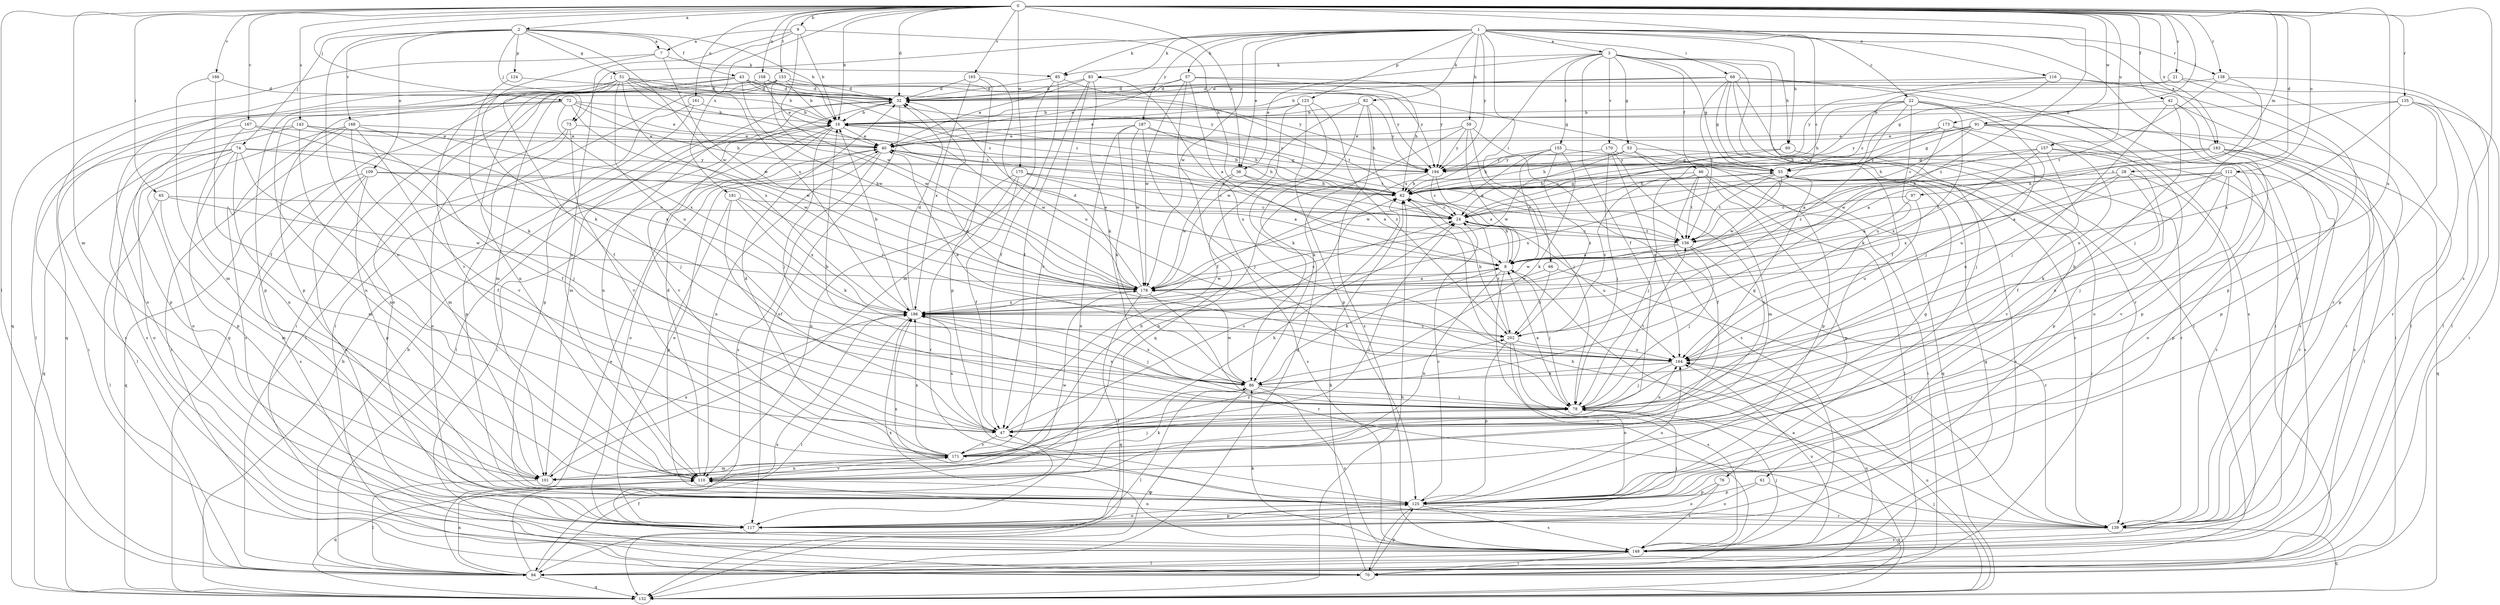 strict digraph  {
0;
1;
2;
3;
7;
8;
9;
16;
21;
22;
24;
28;
32;
36;
40;
42;
43;
46;
47;
51;
53;
55;
57;
59;
60;
61;
62;
65;
66;
68;
70;
72;
73;
74;
76;
78;
82;
83;
85;
86;
91;
94;
97;
101;
108;
109;
110;
112;
116;
117;
123;
124;
125;
132;
135;
138;
139;
143;
148;
153;
155;
156;
157;
161;
164;
165;
166;
167;
168;
170;
171;
173;
175;
178;
181;
183;
186;
187;
194;
202;
0 -> 2  [label=a];
0 -> 9  [label=b];
0 -> 16  [label=b];
0 -> 21  [label=c];
0 -> 28  [label=d];
0 -> 32  [label=d];
0 -> 36  [label=e];
0 -> 42  [label=f];
0 -> 65  [label=i];
0 -> 72  [label=j];
0 -> 91  [label=l];
0 -> 94  [label=l];
0 -> 97  [label=m];
0 -> 101  [label=m];
0 -> 108  [label=n];
0 -> 112  [label=o];
0 -> 116  [label=o];
0 -> 135  [label=r];
0 -> 138  [label=r];
0 -> 143  [label=s];
0 -> 148  [label=s];
0 -> 153  [label=t];
0 -> 157  [label=u];
0 -> 161  [label=u];
0 -> 164  [label=u];
0 -> 165  [label=v];
0 -> 166  [label=v];
0 -> 167  [label=v];
0 -> 173  [label=w];
0 -> 175  [label=w];
0 -> 181  [label=x];
0 -> 183  [label=x];
0 -> 202  [label=z];
1 -> 3  [label=a];
1 -> 22  [label=c];
1 -> 24  [label=c];
1 -> 36  [label=e];
1 -> 57  [label=h];
1 -> 59  [label=h];
1 -> 60  [label=h];
1 -> 66  [label=i];
1 -> 68  [label=i];
1 -> 73  [label=j];
1 -> 82  [label=k];
1 -> 83  [label=k];
1 -> 85  [label=k];
1 -> 123  [label=p];
1 -> 138  [label=r];
1 -> 139  [label=r];
1 -> 178  [label=w];
1 -> 183  [label=x];
1 -> 187  [label=y];
1 -> 194  [label=y];
2 -> 7  [label=a];
2 -> 16  [label=b];
2 -> 43  [label=f];
2 -> 51  [label=g];
2 -> 73  [label=j];
2 -> 74  [label=j];
2 -> 109  [label=n];
2 -> 110  [label=n];
2 -> 124  [label=p];
2 -> 168  [label=v];
2 -> 178  [label=w];
3 -> 36  [label=e];
3 -> 46  [label=f];
3 -> 47  [label=f];
3 -> 53  [label=g];
3 -> 55  [label=g];
3 -> 60  [label=h];
3 -> 61  [label=h];
3 -> 76  [label=j];
3 -> 85  [label=k];
3 -> 155  [label=t];
3 -> 170  [label=v];
3 -> 186  [label=x];
7 -> 85  [label=k];
7 -> 86  [label=k];
7 -> 132  [label=q];
7 -> 178  [label=w];
8 -> 40  [label=e];
8 -> 62  [label=h];
8 -> 70  [label=i];
8 -> 78  [label=j];
8 -> 86  [label=k];
8 -> 110  [label=n];
8 -> 178  [label=w];
9 -> 7  [label=a];
9 -> 16  [label=b];
9 -> 62  [label=h];
9 -> 110  [label=n];
9 -> 178  [label=w];
9 -> 186  [label=x];
16 -> 40  [label=e];
16 -> 70  [label=i];
16 -> 78  [label=j];
16 -> 94  [label=l];
16 -> 171  [label=v];
16 -> 178  [label=w];
16 -> 194  [label=y];
21 -> 24  [label=c];
21 -> 32  [label=d];
21 -> 94  [label=l];
21 -> 125  [label=p];
22 -> 16  [label=b];
22 -> 24  [label=c];
22 -> 62  [label=h];
22 -> 78  [label=j];
22 -> 86  [label=k];
22 -> 117  [label=o];
22 -> 164  [label=u];
22 -> 202  [label=z];
24 -> 156  [label=t];
24 -> 164  [label=u];
24 -> 202  [label=z];
28 -> 62  [label=h];
28 -> 139  [label=r];
28 -> 164  [label=u];
28 -> 171  [label=v];
28 -> 186  [label=x];
32 -> 16  [label=b];
32 -> 101  [label=m];
32 -> 110  [label=n];
32 -> 117  [label=o];
36 -> 8  [label=a];
36 -> 62  [label=h];
36 -> 148  [label=s];
36 -> 178  [label=w];
40 -> 55  [label=g];
40 -> 62  [label=h];
40 -> 110  [label=n];
40 -> 117  [label=o];
40 -> 148  [label=s];
42 -> 16  [label=b];
42 -> 70  [label=i];
42 -> 78  [label=j];
42 -> 110  [label=n];
42 -> 148  [label=s];
43 -> 24  [label=c];
43 -> 32  [label=d];
43 -> 55  [label=g];
43 -> 110  [label=n];
43 -> 117  [label=o];
43 -> 125  [label=p];
43 -> 178  [label=w];
43 -> 194  [label=y];
46 -> 47  [label=f];
46 -> 62  [label=h];
46 -> 70  [label=i];
46 -> 78  [label=j];
46 -> 94  [label=l];
46 -> 125  [label=p];
46 -> 156  [label=t];
46 -> 202  [label=z];
47 -> 24  [label=c];
47 -> 164  [label=u];
47 -> 171  [label=v];
47 -> 186  [label=x];
51 -> 16  [label=b];
51 -> 24  [label=c];
51 -> 32  [label=d];
51 -> 47  [label=f];
51 -> 125  [label=p];
51 -> 132  [label=q];
51 -> 156  [label=t];
51 -> 164  [label=u];
51 -> 171  [label=v];
51 -> 186  [label=x];
51 -> 194  [label=y];
53 -> 62  [label=h];
53 -> 101  [label=m];
53 -> 125  [label=p];
53 -> 139  [label=r];
53 -> 178  [label=w];
53 -> 194  [label=y];
55 -> 62  [label=h];
55 -> 70  [label=i];
55 -> 148  [label=s];
55 -> 156  [label=t];
55 -> 178  [label=w];
55 -> 186  [label=x];
57 -> 8  [label=a];
57 -> 32  [label=d];
57 -> 40  [label=e];
57 -> 62  [label=h];
57 -> 132  [label=q];
57 -> 178  [label=w];
57 -> 194  [label=y];
59 -> 8  [label=a];
59 -> 40  [label=e];
59 -> 78  [label=j];
59 -> 86  [label=k];
59 -> 148  [label=s];
59 -> 194  [label=y];
60 -> 24  [label=c];
60 -> 139  [label=r];
60 -> 194  [label=y];
61 -> 117  [label=o];
61 -> 125  [label=p];
61 -> 132  [label=q];
62 -> 16  [label=b];
62 -> 24  [label=c];
62 -> 55  [label=g];
65 -> 24  [label=c];
65 -> 94  [label=l];
65 -> 101  [label=m];
65 -> 178  [label=w];
66 -> 139  [label=r];
66 -> 178  [label=w];
66 -> 202  [label=z];
68 -> 16  [label=b];
68 -> 32  [label=d];
68 -> 47  [label=f];
68 -> 55  [label=g];
68 -> 70  [label=i];
68 -> 94  [label=l];
68 -> 139  [label=r];
68 -> 148  [label=s];
68 -> 156  [label=t];
70 -> 62  [label=h];
70 -> 125  [label=p];
72 -> 16  [label=b];
72 -> 40  [label=e];
72 -> 62  [label=h];
72 -> 94  [label=l];
72 -> 110  [label=n];
72 -> 125  [label=p];
72 -> 178  [label=w];
72 -> 186  [label=x];
73 -> 40  [label=e];
73 -> 117  [label=o];
73 -> 125  [label=p];
73 -> 171  [label=v];
74 -> 47  [label=f];
74 -> 78  [label=j];
74 -> 94  [label=l];
74 -> 101  [label=m];
74 -> 117  [label=o];
74 -> 125  [label=p];
74 -> 132  [label=q];
74 -> 194  [label=y];
76 -> 117  [label=o];
76 -> 125  [label=p];
76 -> 148  [label=s];
78 -> 8  [label=a];
78 -> 16  [label=b];
78 -> 47  [label=f];
78 -> 55  [label=g];
78 -> 156  [label=t];
78 -> 186  [label=x];
82 -> 16  [label=b];
82 -> 62  [label=h];
82 -> 86  [label=k];
82 -> 148  [label=s];
82 -> 178  [label=w];
82 -> 194  [label=y];
83 -> 32  [label=d];
83 -> 40  [label=e];
83 -> 47  [label=f];
83 -> 86  [label=k];
83 -> 164  [label=u];
83 -> 171  [label=v];
85 -> 32  [label=d];
85 -> 47  [label=f];
85 -> 101  [label=m];
85 -> 156  [label=t];
86 -> 78  [label=j];
86 -> 94  [label=l];
86 -> 132  [label=q];
86 -> 148  [label=s];
86 -> 178  [label=w];
86 -> 186  [label=x];
91 -> 24  [label=c];
91 -> 40  [label=e];
91 -> 55  [label=g];
91 -> 62  [label=h];
91 -> 125  [label=p];
91 -> 139  [label=r];
91 -> 164  [label=u];
91 -> 194  [label=y];
94 -> 16  [label=b];
94 -> 40  [label=e];
94 -> 47  [label=f];
94 -> 110  [label=n];
94 -> 132  [label=q];
94 -> 164  [label=u];
94 -> 186  [label=x];
97 -> 8  [label=a];
97 -> 24  [label=c];
97 -> 164  [label=u];
101 -> 24  [label=c];
101 -> 62  [label=h];
101 -> 94  [label=l];
101 -> 186  [label=x];
108 -> 32  [label=d];
108 -> 40  [label=e];
108 -> 70  [label=i];
108 -> 132  [label=q];
108 -> 194  [label=y];
109 -> 62  [label=h];
109 -> 117  [label=o];
109 -> 125  [label=p];
109 -> 132  [label=q];
109 -> 148  [label=s];
109 -> 202  [label=z];
110 -> 32  [label=d];
110 -> 86  [label=k];
110 -> 125  [label=p];
110 -> 132  [label=q];
110 -> 171  [label=v];
110 -> 178  [label=w];
112 -> 8  [label=a];
112 -> 62  [label=h];
112 -> 78  [label=j];
112 -> 86  [label=k];
112 -> 125  [label=p];
112 -> 139  [label=r];
112 -> 156  [label=t];
112 -> 171  [label=v];
116 -> 32  [label=d];
116 -> 55  [label=g];
116 -> 94  [label=l];
116 -> 139  [label=r];
116 -> 194  [label=y];
117 -> 40  [label=e];
117 -> 78  [label=j];
117 -> 125  [label=p];
123 -> 16  [label=b];
123 -> 40  [label=e];
123 -> 47  [label=f];
123 -> 125  [label=p];
123 -> 132  [label=q];
123 -> 202  [label=z];
124 -> 32  [label=d];
124 -> 86  [label=k];
125 -> 24  [label=c];
125 -> 70  [label=i];
125 -> 117  [label=o];
125 -> 139  [label=r];
125 -> 148  [label=s];
125 -> 164  [label=u];
125 -> 186  [label=x];
132 -> 8  [label=a];
132 -> 16  [label=b];
132 -> 62  [label=h];
132 -> 78  [label=j];
132 -> 164  [label=u];
135 -> 16  [label=b];
135 -> 70  [label=i];
135 -> 125  [label=p];
135 -> 139  [label=r];
135 -> 156  [label=t];
135 -> 186  [label=x];
138 -> 32  [label=d];
138 -> 78  [label=j];
138 -> 94  [label=l];
138 -> 156  [label=t];
139 -> 62  [label=h];
139 -> 110  [label=n];
139 -> 132  [label=q];
139 -> 148  [label=s];
143 -> 40  [label=e];
143 -> 47  [label=f];
143 -> 70  [label=i];
143 -> 110  [label=n];
143 -> 148  [label=s];
143 -> 178  [label=w];
148 -> 55  [label=g];
148 -> 70  [label=i];
148 -> 78  [label=j];
148 -> 86  [label=k];
148 -> 94  [label=l];
148 -> 164  [label=u];
148 -> 186  [label=x];
153 -> 16  [label=b];
153 -> 32  [label=d];
153 -> 70  [label=i];
153 -> 101  [label=m];
153 -> 117  [label=o];
153 -> 178  [label=w];
153 -> 194  [label=y];
155 -> 8  [label=a];
155 -> 55  [label=g];
155 -> 62  [label=h];
155 -> 86  [label=k];
155 -> 178  [label=w];
155 -> 202  [label=z];
156 -> 8  [label=a];
156 -> 24  [label=c];
156 -> 78  [label=j];
156 -> 139  [label=r];
156 -> 178  [label=w];
157 -> 8  [label=a];
157 -> 47  [label=f];
157 -> 55  [label=g];
157 -> 125  [label=p];
157 -> 148  [label=s];
157 -> 186  [label=x];
161 -> 16  [label=b];
161 -> 94  [label=l];
161 -> 125  [label=p];
164 -> 32  [label=d];
164 -> 40  [label=e];
164 -> 78  [label=j];
164 -> 86  [label=k];
165 -> 32  [label=d];
165 -> 125  [label=p];
165 -> 164  [label=u];
165 -> 186  [label=x];
166 -> 32  [label=d];
166 -> 47  [label=f];
166 -> 101  [label=m];
167 -> 40  [label=e];
167 -> 110  [label=n];
167 -> 148  [label=s];
167 -> 186  [label=x];
168 -> 40  [label=e];
168 -> 70  [label=i];
168 -> 78  [label=j];
168 -> 101  [label=m];
168 -> 117  [label=o];
168 -> 148  [label=s];
168 -> 171  [label=v];
170 -> 78  [label=j];
170 -> 132  [label=q];
170 -> 164  [label=u];
170 -> 171  [label=v];
170 -> 194  [label=y];
171 -> 32  [label=d];
171 -> 55  [label=g];
171 -> 62  [label=h];
171 -> 78  [label=j];
171 -> 101  [label=m];
171 -> 110  [label=n];
171 -> 186  [label=x];
171 -> 202  [label=z];
173 -> 40  [label=e];
173 -> 125  [label=p];
173 -> 156  [label=t];
173 -> 164  [label=u];
173 -> 178  [label=w];
175 -> 8  [label=a];
175 -> 24  [label=c];
175 -> 47  [label=f];
175 -> 62  [label=h];
175 -> 110  [label=n];
175 -> 139  [label=r];
178 -> 8  [label=a];
178 -> 32  [label=d];
178 -> 132  [label=q];
178 -> 139  [label=r];
178 -> 186  [label=x];
181 -> 24  [label=c];
181 -> 47  [label=f];
181 -> 86  [label=k];
181 -> 125  [label=p];
181 -> 186  [label=x];
183 -> 8  [label=a];
183 -> 62  [label=h];
183 -> 94  [label=l];
183 -> 117  [label=o];
183 -> 132  [label=q];
183 -> 148  [label=s];
183 -> 194  [label=y];
186 -> 16  [label=b];
186 -> 24  [label=c];
186 -> 32  [label=d];
186 -> 78  [label=j];
186 -> 94  [label=l];
186 -> 202  [label=z];
187 -> 40  [label=e];
187 -> 62  [label=h];
187 -> 78  [label=j];
187 -> 86  [label=k];
187 -> 117  [label=o];
187 -> 156  [label=t];
187 -> 178  [label=w];
194 -> 8  [label=a];
194 -> 24  [label=c];
194 -> 62  [label=h];
194 -> 110  [label=n];
202 -> 62  [label=h];
202 -> 117  [label=o];
202 -> 125  [label=p];
202 -> 148  [label=s];
202 -> 164  [label=u];
}
